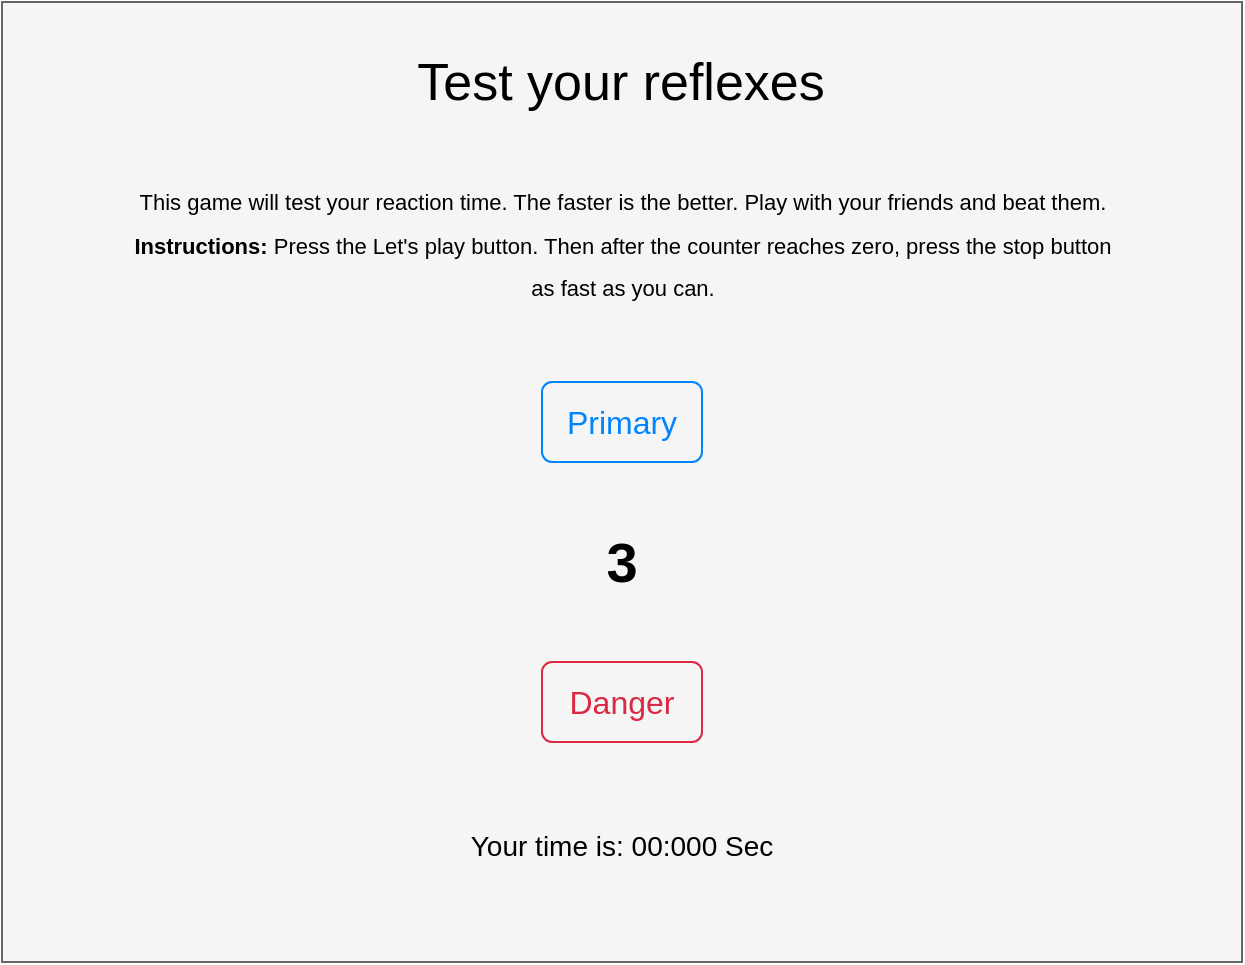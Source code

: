 <mxfile version="15.4.3" type="device"><diagram id="YcEOBomxEIPq5Mlg2FfW" name="Page-1"><mxGraphModel dx="1426" dy="720" grid="1" gridSize="10" guides="1" tooltips="1" connect="1" arrows="1" fold="1" page="1" pageScale="1" pageWidth="827" pageHeight="1169" math="0" shadow="0"><root><mxCell id="0"/><mxCell id="1" parent="0"/><mxCell id="rhaCaQPJMdeLeRfP1rBw-1" value="" style="rounded=0;whiteSpace=wrap;html=1;fillColor=#f5f5f5;strokeColor=#666666;fontColor=#333333;" parent="1" vertex="1"><mxGeometry x="104" y="120" width="620" height="480" as="geometry"/></mxCell><mxCell id="rhaCaQPJMdeLeRfP1rBw-4" value="Test your reflexes" style="text;html=1;strokeColor=none;fillColor=none;align=center;verticalAlign=middle;whiteSpace=wrap;rounded=0;fontSize=26;" parent="1" vertex="1"><mxGeometry x="309" y="150" width="209" height="20" as="geometry"/></mxCell><mxCell id="rhaCaQPJMdeLeRfP1rBw-5" value="&lt;font style=&quot;font-size: 11px&quot;&gt;This game will test your reaction time. The faster is the better. Play with your friends and beat them.&lt;br&gt;&lt;b&gt;Instructions: &lt;/b&gt;Press the Let's play button. Then after the counter reaches zero, press the stop button as fast as you can.&lt;br&gt;&lt;/font&gt;" style="text;html=1;strokeColor=none;fillColor=none;align=center;verticalAlign=middle;whiteSpace=wrap;rounded=0;fontSize=18;" parent="1" vertex="1"><mxGeometry x="164.5" y="210" width="499" height="60" as="geometry"/></mxCell><mxCell id="rhaCaQPJMdeLeRfP1rBw-7" value="3" style="text;html=1;strokeColor=none;fillColor=none;align=center;verticalAlign=middle;whiteSpace=wrap;rounded=0;fontSize=28;fontStyle=1" parent="1" vertex="1"><mxGeometry x="394" y="390" width="40" height="20" as="geometry"/></mxCell><mxCell id="rhaCaQPJMdeLeRfP1rBw-9" value="&lt;font style=&quot;font-size: 14px&quot;&gt;Your time is: 00:000 Sec&lt;/font&gt;" style="text;html=1;strokeColor=none;fillColor=none;align=center;verticalAlign=middle;whiteSpace=wrap;rounded=0;labelBackgroundColor=none;fontSize=22;" parent="1" vertex="1"><mxGeometry x="326" y="530" width="176" height="20" as="geometry"/></mxCell><mxCell id="rhaCaQPJMdeLeRfP1rBw-11" value="Danger" style="html=1;shadow=0;dashed=0;shape=mxgraph.bootstrap.rrect;rSize=5;strokeColor=#DB2843;strokeWidth=1;fillColor=none;fontColor=#DB2843;whiteSpace=wrap;align=center;verticalAlign=middle;spacingLeft=0;fontStyle=0;fontSize=16;spacing=5;labelBackgroundColor=none;" parent="1" vertex="1"><mxGeometry x="374" y="450" width="80" height="40" as="geometry"/></mxCell><mxCell id="rhaCaQPJMdeLeRfP1rBw-12" value="Primary" style="html=1;shadow=0;dashed=0;shape=mxgraph.bootstrap.rrect;rSize=5;strokeColor=#0085FC;strokeWidth=1;fillColor=none;fontColor=#0085FC;whiteSpace=wrap;align=center;verticalAlign=middle;spacingLeft=0;fontStyle=0;fontSize=16;spacing=5;labelBackgroundColor=none;" parent="1" vertex="1"><mxGeometry x="374" y="310" width="80" height="40" as="geometry"/></mxCell></root></mxGraphModel></diagram></mxfile>